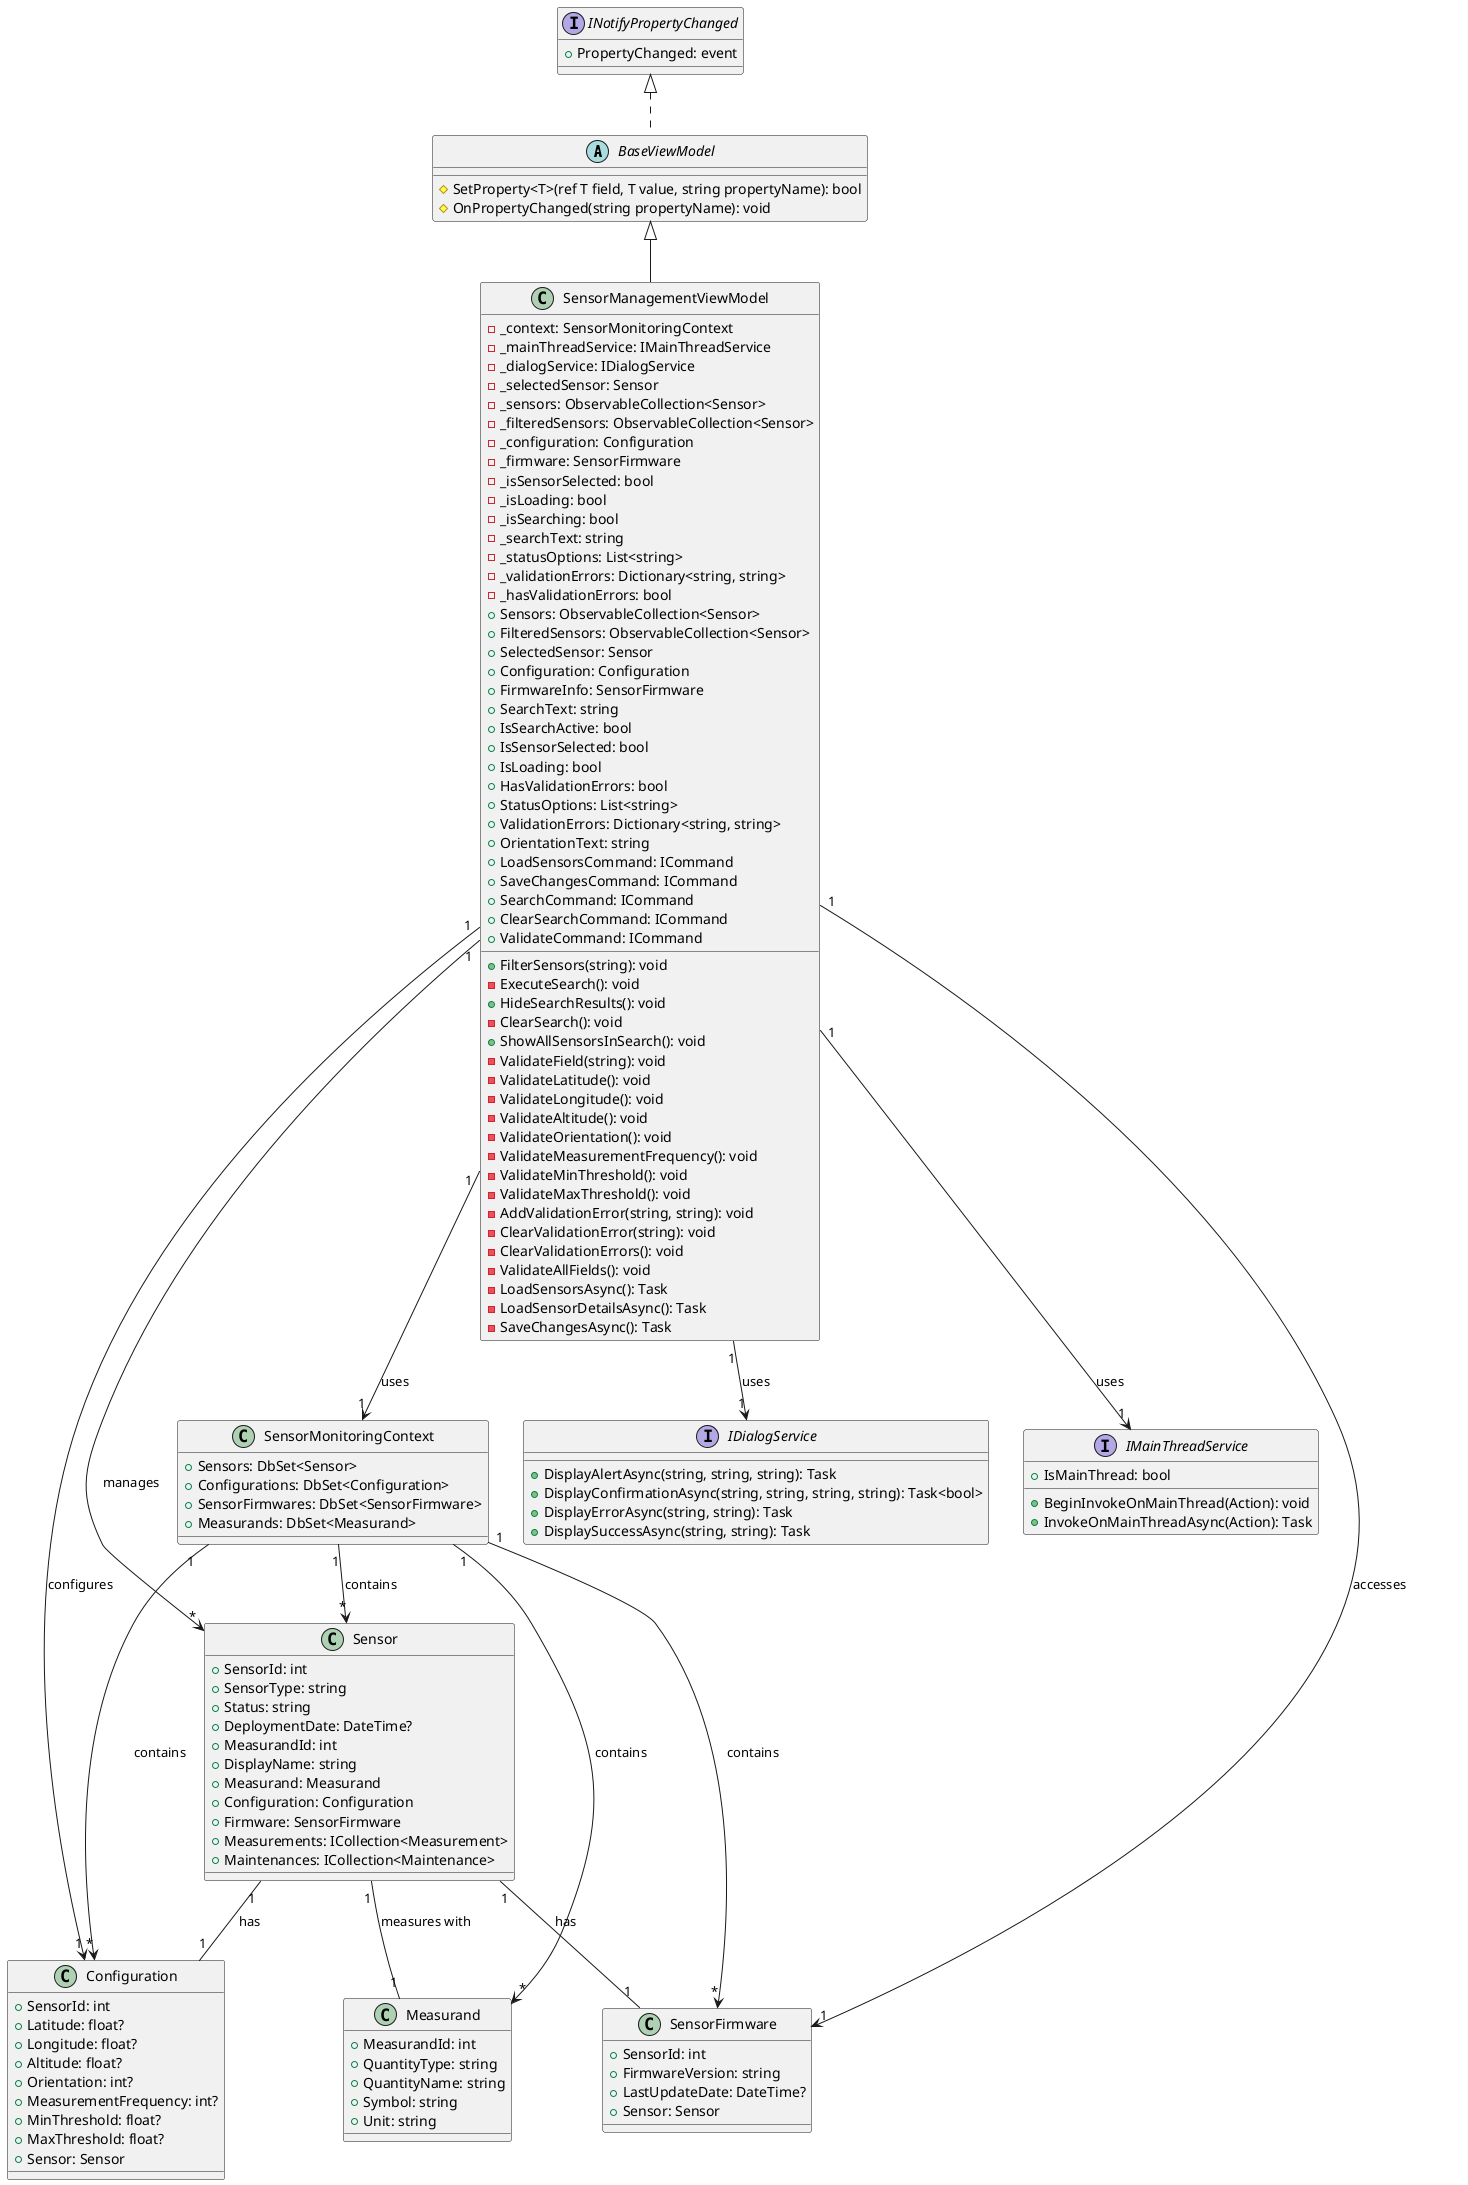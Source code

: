 @startuml Sensor Configuration Management Class Diagram

' Base classes and interfaces
abstract class BaseViewModel {
  # SetProperty<T>(ref T field, T value, string propertyName): bool
  # OnPropertyChanged(string propertyName): void
}

interface INotifyPropertyChanged {
  + PropertyChanged: event
}

' Main ViewModels and Models
class SensorManagementViewModel {
  - _context: SensorMonitoringContext
  - _mainThreadService: IMainThreadService
  - _dialogService: IDialogService
  - _selectedSensor: Sensor
  - _sensors: ObservableCollection<Sensor>
  - _filteredSensors: ObservableCollection<Sensor>
  - _configuration: Configuration
  - _firmware: SensorFirmware
  - _isSensorSelected: bool
  - _isLoading: bool
  - _isSearching: bool
  - _searchText: string
  - _statusOptions: List<string>
  - _validationErrors: Dictionary<string, string>
  - _hasValidationErrors: bool
  + Sensors: ObservableCollection<Sensor>
  + FilteredSensors: ObservableCollection<Sensor>
  + SelectedSensor: Sensor
  + Configuration: Configuration
  + FirmwareInfo: SensorFirmware
  + SearchText: string
  + IsSearchActive: bool
  + IsSensorSelected: bool
  + IsLoading: bool
  + HasValidationErrors: bool
  + StatusOptions: List<string>
  + ValidationErrors: Dictionary<string, string>
  + OrientationText: string
  + LoadSensorsCommand: ICommand
  + SaveChangesCommand: ICommand
  + SearchCommand: ICommand
  + ClearSearchCommand: ICommand
  + ValidateCommand: ICommand
  + FilterSensors(string): void
  - ExecuteSearch(): void
  + HideSearchResults(): void
  - ClearSearch(): void
  + ShowAllSensorsInSearch(): void
  - ValidateField(string): void
  - ValidateLatitude(): void
  - ValidateLongitude(): void
  - ValidateAltitude(): void
  - ValidateOrientation(): void
  - ValidateMeasurementFrequency(): void
  - ValidateMinThreshold(): void
  - ValidateMaxThreshold(): void
  - AddValidationError(string, string): void
  - ClearValidationError(string): void
  - ClearValidationErrors(): void
  - ValidateAllFields(): void
  - LoadSensorsAsync(): Task
  - LoadSensorDetailsAsync(): Task
  - SaveChangesAsync(): Task
}

class Sensor {
  + SensorId: int
  + SensorType: string
  + Status: string
  + DeploymentDate: DateTime?
  + MeasurandId: int
  + DisplayName: string
  + Measurand: Measurand
  + Configuration: Configuration
  + Firmware: SensorFirmware
  + Measurements: ICollection<Measurement>
  + Maintenances: ICollection<Maintenance>
}

class Configuration {
  + SensorId: int
  + Latitude: float?
  + Longitude: float?
  + Altitude: float?
  + Orientation: int?
  + MeasurementFrequency: int?
  + MinThreshold: float?
  + MaxThreshold: float?
  + Sensor: Sensor
}

class SensorFirmware {
  + SensorId: int
  + FirmwareVersion: string
  + LastUpdateDate: DateTime?
  + Sensor: Sensor
}

class Measurand {
  + MeasurandId: int
  + QuantityType: string
  + QuantityName: string
  + Symbol: string
  + Unit: string
}

' Services and infrastructure
interface IDialogService {
  + DisplayAlertAsync(string, string, string): Task
  + DisplayConfirmationAsync(string, string, string, string): Task<bool>
  + DisplayErrorAsync(string, string): Task
  + DisplaySuccessAsync(string, string): Task
}

interface IMainThreadService {
  + IsMainThread: bool
  + BeginInvokeOnMainThread(Action): void
  + InvokeOnMainThreadAsync(Action): Task
}

class SensorMonitoringContext {
  + Sensors: DbSet<Sensor>
  + Configurations: DbSet<Configuration>
  + SensorFirmwares: DbSet<SensorFirmware>
  + Measurands: DbSet<Measurand>
}

' Relationships
BaseViewModel <|-- SensorManagementViewModel
INotifyPropertyChanged <|.. BaseViewModel

SensorManagementViewModel "1" --> "1" SensorMonitoringContext: uses
SensorManagementViewModel "1" --> "1" IDialogService: uses
SensorManagementViewModel "1" --> "1" IMainThreadService: uses

SensorManagementViewModel "1" --> "*" Sensor: manages
SensorManagementViewModel "1" --> "1" Configuration: configures
SensorManagementViewModel "1" --> "1" SensorFirmware: accesses

Sensor "1" -- "1" Configuration: has
Sensor "1" -- "1" SensorFirmware: has
Sensor "1" -- "1" Measurand: measures with

SensorMonitoringContext "1" --> "*" Sensor: contains
SensorMonitoringContext "1" --> "*" Configuration: contains
SensorMonitoringContext "1" --> "*" SensorFirmware: contains
SensorMonitoringContext "1" --> "*" Measurand: contains

@enduml
